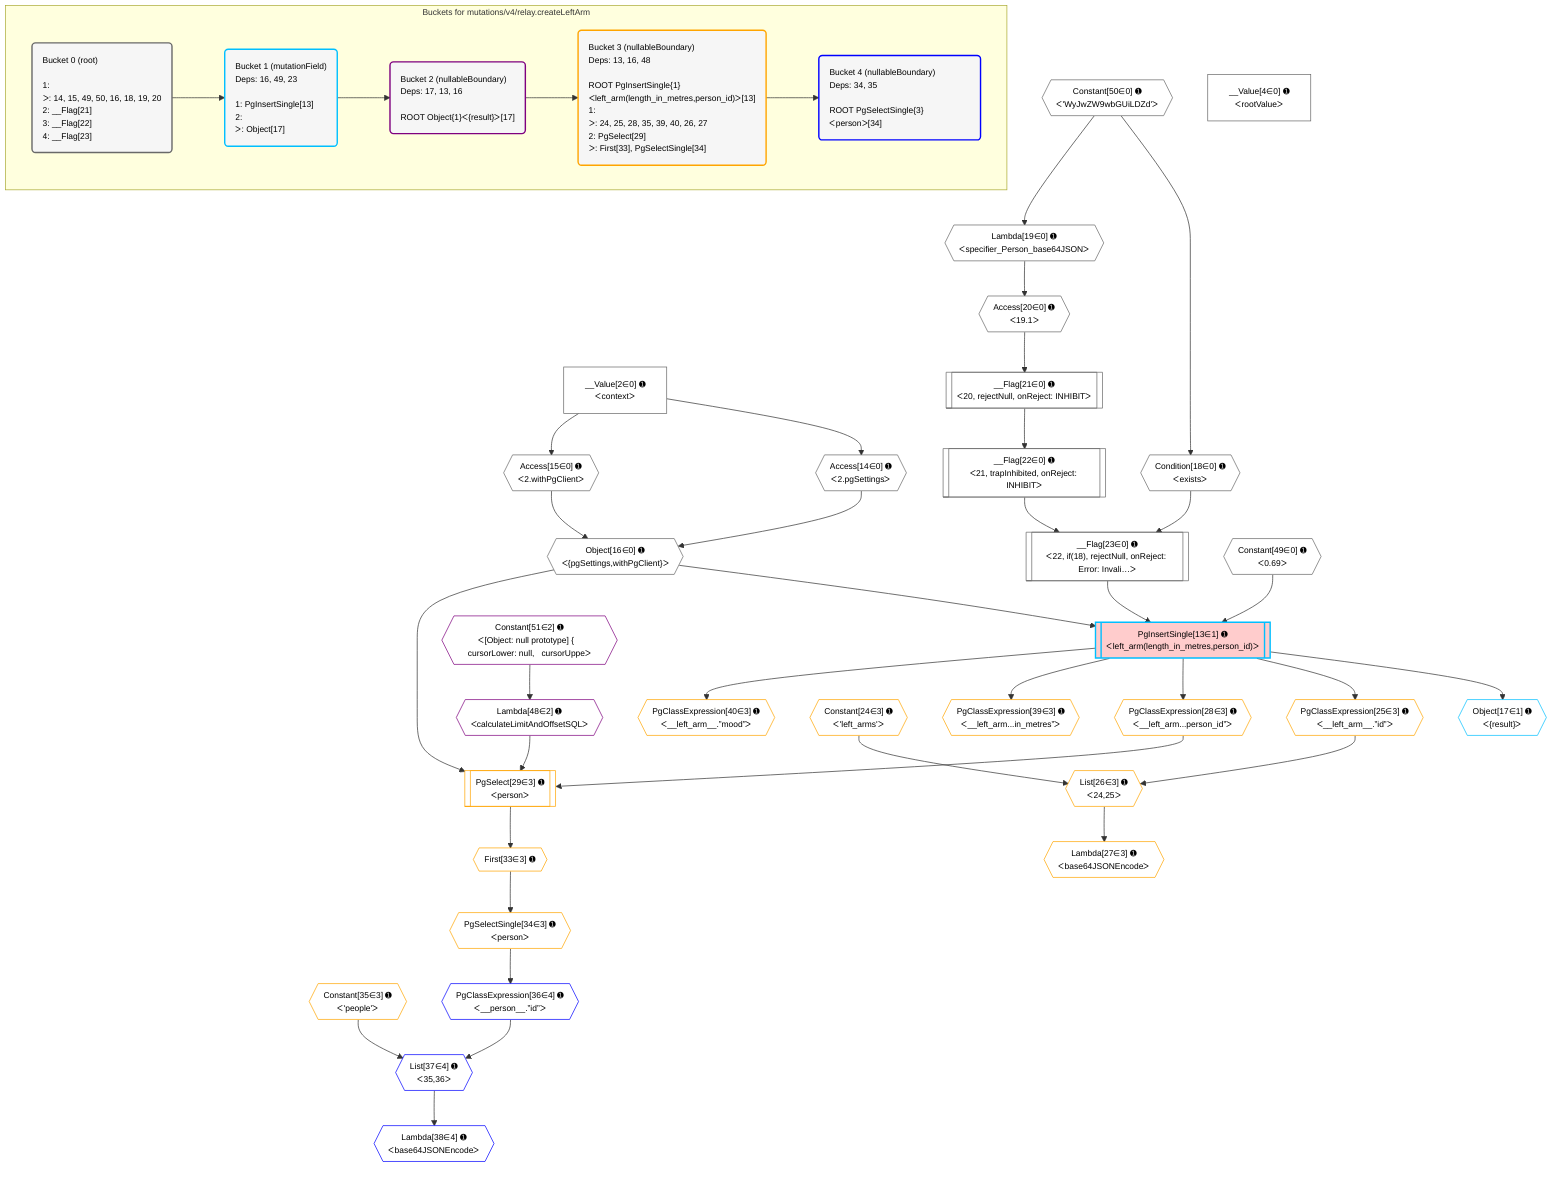 %%{init: {'themeVariables': { 'fontSize': '12px'}}}%%
graph TD
    classDef path fill:#eee,stroke:#000,color:#000
    classDef plan fill:#fff,stroke-width:1px,color:#000
    classDef itemplan fill:#fff,stroke-width:2px,color:#000
    classDef unbatchedplan fill:#dff,stroke-width:1px,color:#000
    classDef sideeffectplan fill:#fcc,stroke-width:2px,color:#000
    classDef bucket fill:#f6f6f6,color:#000,stroke-width:2px,text-align:left


    %% plan dependencies
    Object16{{"Object[16∈0] ➊<br />ᐸ{pgSettings,withPgClient}ᐳ"}}:::plan
    Access14{{"Access[14∈0] ➊<br />ᐸ2.pgSettingsᐳ"}}:::plan
    Access15{{"Access[15∈0] ➊<br />ᐸ2.withPgClientᐳ"}}:::plan
    Access14 & Access15 --> Object16
    __Flag23[["__Flag[23∈0] ➊<br />ᐸ22, if(18), rejectNull, onReject: Error: Invali…ᐳ"]]:::plan
    __Flag22[["__Flag[22∈0] ➊<br />ᐸ21, trapInhibited, onReject: INHIBITᐳ"]]:::plan
    Condition18{{"Condition[18∈0] ➊<br />ᐸexistsᐳ"}}:::plan
    __Flag22 & Condition18 --> __Flag23
    __Value2["__Value[2∈0] ➊<br />ᐸcontextᐳ"]:::plan
    __Value2 --> Access14
    __Value2 --> Access15
    Constant50{{"Constant[50∈0] ➊<br />ᐸ'WyJwZW9wbGUiLDZd'ᐳ"}}:::plan
    Constant50 --> Condition18
    Lambda19{{"Lambda[19∈0] ➊<br />ᐸspecifier_Person_base64JSONᐳ"}}:::plan
    Constant50 --> Lambda19
    Access20{{"Access[20∈0] ➊<br />ᐸ19.1ᐳ"}}:::plan
    Lambda19 --> Access20
    __Flag21[["__Flag[21∈0] ➊<br />ᐸ20, rejectNull, onReject: INHIBITᐳ"]]:::plan
    Access20 --> __Flag21
    __Flag21 --> __Flag22
    __Value4["__Value[4∈0] ➊<br />ᐸrootValueᐳ"]:::plan
    Constant49{{"Constant[49∈0] ➊<br />ᐸ0.69ᐳ"}}:::plan
    PgInsertSingle13[["PgInsertSingle[13∈1] ➊<br />ᐸleft_arm(length_in_metres,person_id)ᐳ"]]:::sideeffectplan
    Object16 & Constant49 & __Flag23 --> PgInsertSingle13
    Object17{{"Object[17∈1] ➊<br />ᐸ{result}ᐳ"}}:::plan
    PgInsertSingle13 --> Object17
    Lambda48{{"Lambda[48∈2] ➊<br />ᐸcalculateLimitAndOffsetSQLᐳ"}}:::plan
    Constant51{{"Constant[51∈2] ➊<br />ᐸ[Object: null prototype] {   cursorLower: null,   cursorUppeᐳ"}}:::plan
    Constant51 --> Lambda48
    PgSelect29[["PgSelect[29∈3] ➊<br />ᐸpersonᐳ"]]:::plan
    PgClassExpression28{{"PgClassExpression[28∈3] ➊<br />ᐸ__left_arm...person_id”ᐳ"}}:::plan
    Object16 & PgClassExpression28 & Lambda48 --> PgSelect29
    List26{{"List[26∈3] ➊<br />ᐸ24,25ᐳ"}}:::plan
    Constant24{{"Constant[24∈3] ➊<br />ᐸ'left_arms'ᐳ"}}:::plan
    PgClassExpression25{{"PgClassExpression[25∈3] ➊<br />ᐸ__left_arm__.”id”ᐳ"}}:::plan
    Constant24 & PgClassExpression25 --> List26
    PgInsertSingle13 --> PgClassExpression25
    Lambda27{{"Lambda[27∈3] ➊<br />ᐸbase64JSONEncodeᐳ"}}:::plan
    List26 --> Lambda27
    PgInsertSingle13 --> PgClassExpression28
    First33{{"First[33∈3] ➊"}}:::plan
    PgSelect29 --> First33
    PgSelectSingle34{{"PgSelectSingle[34∈3] ➊<br />ᐸpersonᐳ"}}:::plan
    First33 --> PgSelectSingle34
    PgClassExpression39{{"PgClassExpression[39∈3] ➊<br />ᐸ__left_arm...in_metres”ᐳ"}}:::plan
    PgInsertSingle13 --> PgClassExpression39
    PgClassExpression40{{"PgClassExpression[40∈3] ➊<br />ᐸ__left_arm__.”mood”ᐳ"}}:::plan
    PgInsertSingle13 --> PgClassExpression40
    Constant35{{"Constant[35∈3] ➊<br />ᐸ'people'ᐳ"}}:::plan
    List37{{"List[37∈4] ➊<br />ᐸ35,36ᐳ"}}:::plan
    PgClassExpression36{{"PgClassExpression[36∈4] ➊<br />ᐸ__person__.”id”ᐳ"}}:::plan
    Constant35 & PgClassExpression36 --> List37
    PgSelectSingle34 --> PgClassExpression36
    Lambda38{{"Lambda[38∈4] ➊<br />ᐸbase64JSONEncodeᐳ"}}:::plan
    List37 --> Lambda38

    %% define steps

    subgraph "Buckets for mutations/v4/relay.createLeftArm"
    Bucket0("Bucket 0 (root)<br /><br />1: <br />ᐳ: 14, 15, 49, 50, 16, 18, 19, 20<br />2: __Flag[21]<br />3: __Flag[22]<br />4: __Flag[23]"):::bucket
    classDef bucket0 stroke:#696969
    class Bucket0,__Value2,__Value4,Access14,Access15,Object16,Condition18,Lambda19,Access20,__Flag21,__Flag22,__Flag23,Constant49,Constant50 bucket0
    Bucket1("Bucket 1 (mutationField)<br />Deps: 16, 49, 23<br /><br />1: PgInsertSingle[13]<br />2: <br />ᐳ: Object[17]"):::bucket
    classDef bucket1 stroke:#00bfff
    class Bucket1,PgInsertSingle13,Object17 bucket1
    Bucket2("Bucket 2 (nullableBoundary)<br />Deps: 17, 13, 16<br /><br />ROOT Object{1}ᐸ{result}ᐳ[17]"):::bucket
    classDef bucket2 stroke:#7f007f
    class Bucket2,Lambda48,Constant51 bucket2
    Bucket3("Bucket 3 (nullableBoundary)<br />Deps: 13, 16, 48<br /><br />ROOT PgInsertSingle{1}ᐸleft_arm(length_in_metres,person_id)ᐳ[13]<br />1: <br />ᐳ: 24, 25, 28, 35, 39, 40, 26, 27<br />2: PgSelect[29]<br />ᐳ: First[33], PgSelectSingle[34]"):::bucket
    classDef bucket3 stroke:#ffa500
    class Bucket3,Constant24,PgClassExpression25,List26,Lambda27,PgClassExpression28,PgSelect29,First33,PgSelectSingle34,Constant35,PgClassExpression39,PgClassExpression40 bucket3
    Bucket4("Bucket 4 (nullableBoundary)<br />Deps: 34, 35<br /><br />ROOT PgSelectSingle{3}ᐸpersonᐳ[34]"):::bucket
    classDef bucket4 stroke:#0000ff
    class Bucket4,PgClassExpression36,List37,Lambda38 bucket4
    Bucket0 --> Bucket1
    Bucket1 --> Bucket2
    Bucket2 --> Bucket3
    Bucket3 --> Bucket4
    end